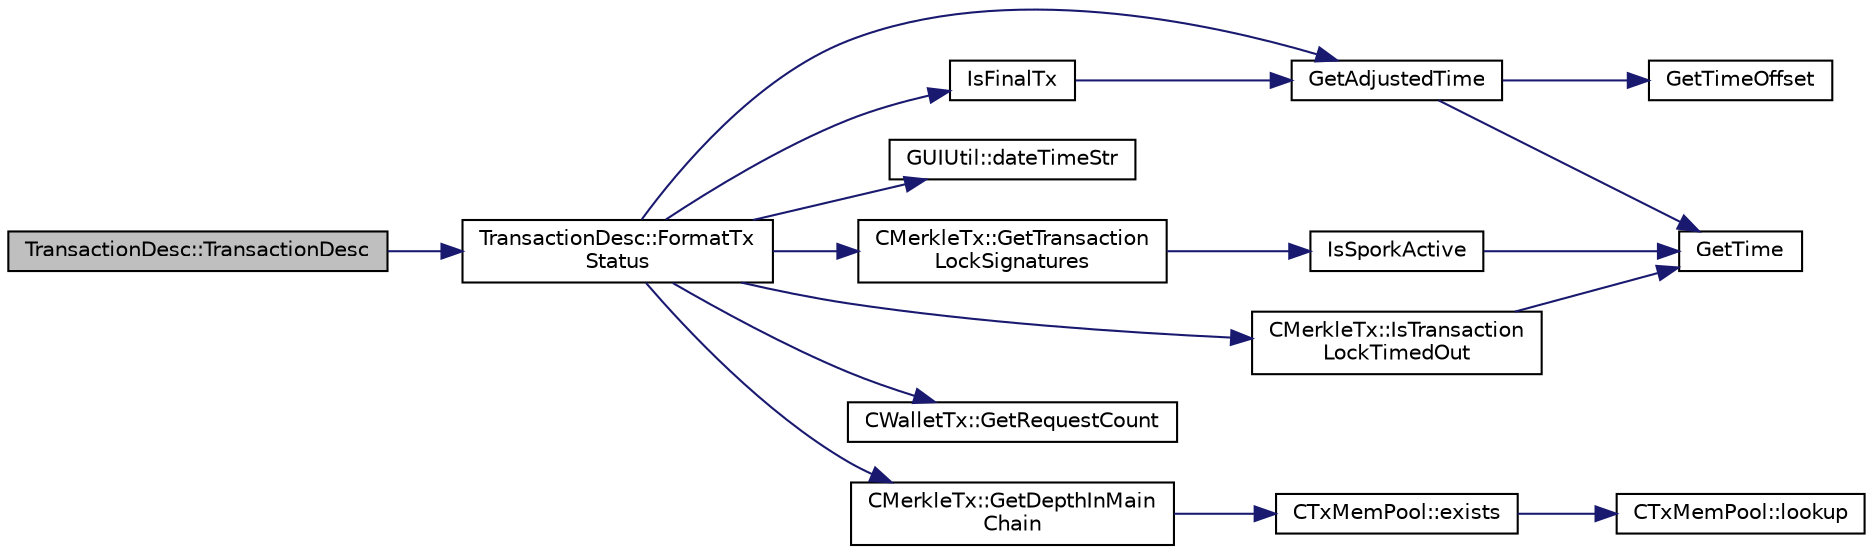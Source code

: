 digraph "TransactionDesc::TransactionDesc"
{
  edge [fontname="Helvetica",fontsize="10",labelfontname="Helvetica",labelfontsize="10"];
  node [fontname="Helvetica",fontsize="10",shape=record];
  rankdir="LR";
  Node0 [label="TransactionDesc::TransactionDesc",height=0.2,width=0.4,color="black", fillcolor="grey75", style="filled", fontcolor="black"];
  Node0 -> Node1 [color="midnightblue",fontsize="10",style="solid",fontname="Helvetica"];
  Node1 [label="TransactionDesc::FormatTx\lStatus",height=0.2,width=0.4,color="black", fillcolor="white", style="filled",URL="$d4/da9/class_transaction_desc.html#afcd4db6bf3a341cafe06a57ec31b7531"];
  Node1 -> Node2 [color="midnightblue",fontsize="10",style="solid",fontname="Helvetica"];
  Node2 [label="IsFinalTx",height=0.2,width=0.4,color="black", fillcolor="white", style="filled",URL="$df/d0a/main_8cpp.html#adc332cd7ac94e639bb4239618341be19"];
  Node2 -> Node3 [color="midnightblue",fontsize="10",style="solid",fontname="Helvetica"];
  Node3 [label="GetAdjustedTime",height=0.2,width=0.4,color="black", fillcolor="white", style="filled",URL="$df/d2d/util_8cpp.html#a09f81b9c7650f898cf3cf305b87547e6"];
  Node3 -> Node4 [color="midnightblue",fontsize="10",style="solid",fontname="Helvetica"];
  Node4 [label="GetTime",height=0.2,width=0.4,color="black", fillcolor="white", style="filled",URL="$df/d2d/util_8cpp.html#a46fac5fba8ba905b5f9acb364f5d8c6f"];
  Node3 -> Node5 [color="midnightblue",fontsize="10",style="solid",fontname="Helvetica"];
  Node5 [label="GetTimeOffset",height=0.2,width=0.4,color="black", fillcolor="white", style="filled",URL="$df/d2d/util_8cpp.html#a50ca5344c75631267633f15cfe5e983e"];
  Node1 -> Node6 [color="midnightblue",fontsize="10",style="solid",fontname="Helvetica"];
  Node6 [label="GUIUtil::dateTimeStr",height=0.2,width=0.4,color="black", fillcolor="white", style="filled",URL="$d1/d87/namespace_g_u_i_util.html#aae732a04fea25190081120bf0cc773e8"];
  Node1 -> Node7 [color="midnightblue",fontsize="10",style="solid",fontname="Helvetica"];
  Node7 [label="CMerkleTx::GetTransaction\lLockSignatures",height=0.2,width=0.4,color="black", fillcolor="white", style="filled",URL="$d1/dff/class_c_merkle_tx.html#a29ab20d0785095dba254ca1050ba6989"];
  Node7 -> Node8 [color="midnightblue",fontsize="10",style="solid",fontname="Helvetica"];
  Node8 [label="IsSporkActive",height=0.2,width=0.4,color="black", fillcolor="white", style="filled",URL="$df/d0d/spork_8cpp.html#a3305663176e21e81c80dc951a7f8ea5e"];
  Node8 -> Node4 [color="midnightblue",fontsize="10",style="solid",fontname="Helvetica"];
  Node1 -> Node9 [color="midnightblue",fontsize="10",style="solid",fontname="Helvetica"];
  Node9 [label="CMerkleTx::GetDepthInMain\lChain",height=0.2,width=0.4,color="black", fillcolor="white", style="filled",URL="$d1/dff/class_c_merkle_tx.html#a887a9f1a0b7fc64b43e42cec76b38ef9"];
  Node9 -> Node10 [color="midnightblue",fontsize="10",style="solid",fontname="Helvetica"];
  Node10 [label="CTxMemPool::exists",height=0.2,width=0.4,color="black", fillcolor="white", style="filled",URL="$db/d98/class_c_tx_mem_pool.html#a8b7a13b5289ab839d4460f41a7da9789"];
  Node10 -> Node11 [color="midnightblue",fontsize="10",style="solid",fontname="Helvetica"];
  Node11 [label="CTxMemPool::lookup",height=0.2,width=0.4,color="black", fillcolor="white", style="filled",URL="$db/d98/class_c_tx_mem_pool.html#ad6d9966cdeb4b6586f7186e709b4e77e"];
  Node1 -> Node3 [color="midnightblue",fontsize="10",style="solid",fontname="Helvetica"];
  Node1 -> Node12 [color="midnightblue",fontsize="10",style="solid",fontname="Helvetica"];
  Node12 [label="CWalletTx::GetRequestCount",height=0.2,width=0.4,color="black", fillcolor="white", style="filled",URL="$d6/d53/class_c_wallet_tx.html#afd3ca5b54d33038a06189f3f27a97910"];
  Node1 -> Node13 [color="midnightblue",fontsize="10",style="solid",fontname="Helvetica"];
  Node13 [label="CMerkleTx::IsTransaction\lLockTimedOut",height=0.2,width=0.4,color="black", fillcolor="white", style="filled",URL="$d1/dff/class_c_merkle_tx.html#a72a7897d620c425280a4af4db87e3601"];
  Node13 -> Node4 [color="midnightblue",fontsize="10",style="solid",fontname="Helvetica"];
}
